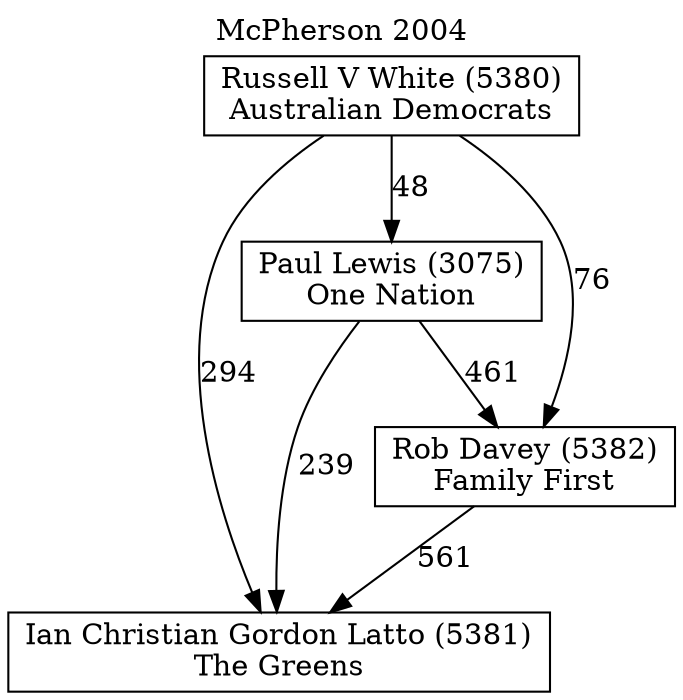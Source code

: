 // House preference flow
digraph "Ian Christian Gordon Latto (5381)_McPherson_2004" {
	graph [label="McPherson 2004" labelloc=t mclimit=10]
	node [shape=box]
	"Ian Christian Gordon Latto (5381)" [label="Ian Christian Gordon Latto (5381)
The Greens"]
	"Paul Lewis (3075)" [label="Paul Lewis (3075)
One Nation"]
	"Rob Davey (5382)" [label="Rob Davey (5382)
Family First"]
	"Russell V White (5380)" [label="Russell V White (5380)
Australian Democrats"]
	"Paul Lewis (3075)" -> "Ian Christian Gordon Latto (5381)" [label=239]
	"Paul Lewis (3075)" -> "Rob Davey (5382)" [label=461]
	"Rob Davey (5382)" -> "Ian Christian Gordon Latto (5381)" [label=561]
	"Russell V White (5380)" -> "Ian Christian Gordon Latto (5381)" [label=294]
	"Russell V White (5380)" -> "Paul Lewis (3075)" [label=48]
	"Russell V White (5380)" -> "Rob Davey (5382)" [label=76]
}
